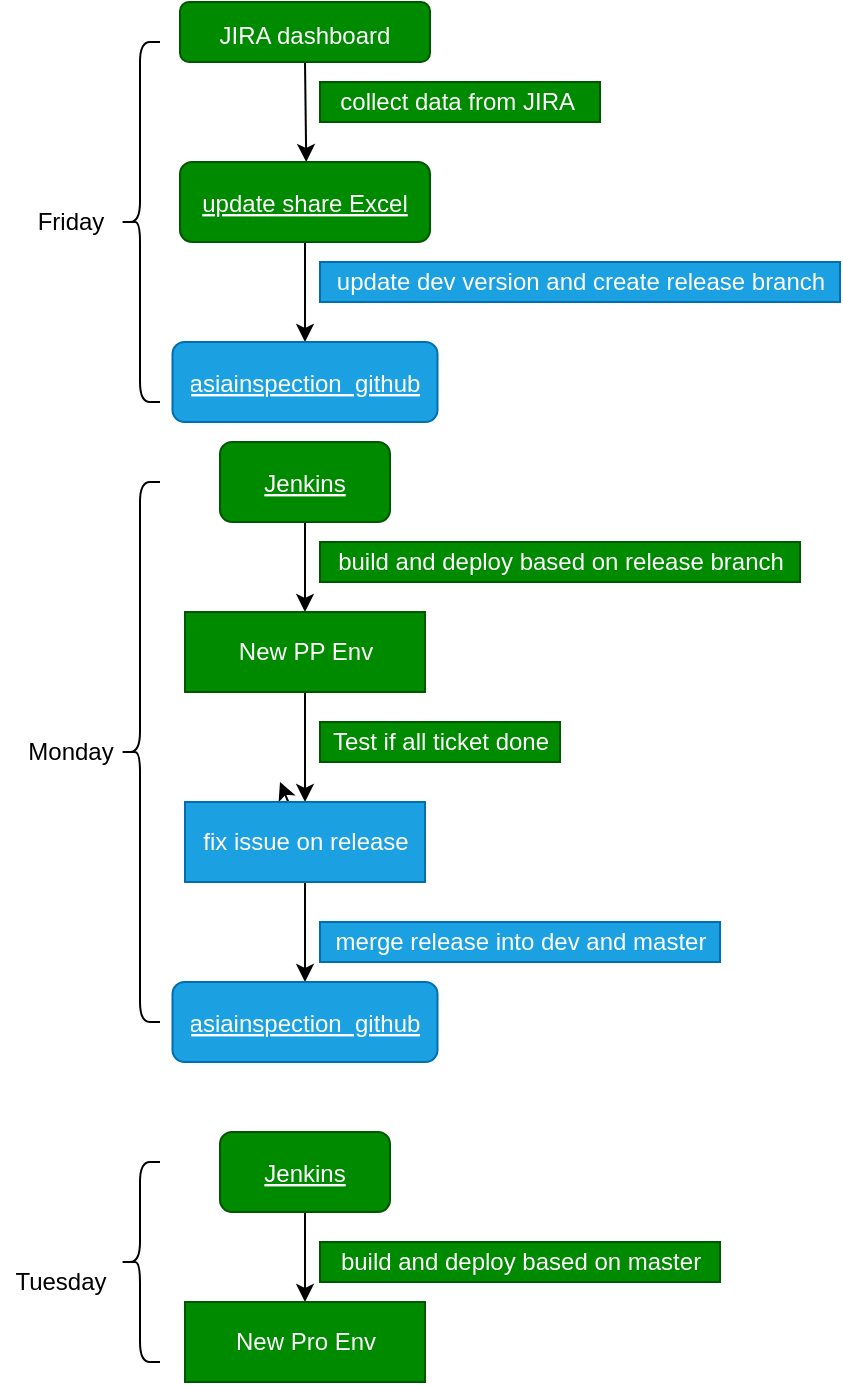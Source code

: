 <mxfile>
    <diagram id="C5RBs43oDa-KdzZeNtuy" name="Page-1">
        <mxGraphModel dx="1135" dy="790" grid="1" gridSize="10" guides="1" tooltips="1" connect="1" arrows="1" fold="1" page="1" pageScale="1" pageWidth="827" pageHeight="1169" math="0" shadow="0">
            <root>
                <mxCell id="WIyWlLk6GJQsqaUBKTNV-0"/>
                <mxCell id="WIyWlLk6GJQsqaUBKTNV-1" parent="WIyWlLk6GJQsqaUBKTNV-0"/>
                <mxCell id="8" style="edgeStyle=none;html=1;exitX=0.5;exitY=1;exitDx=0;exitDy=0;fillColor=none;entryX=0.505;entryY=0;entryDx=0;entryDy=0;entryPerimeter=0;" edge="1" parent="WIyWlLk6GJQsqaUBKTNV-1" source="6" target="11">
                    <mxGeometry relative="1" as="geometry">
                        <mxPoint x="223" y="110" as="targetPoint"/>
                    </mxGeometry>
                </mxCell>
                <mxCell id="1" value="" style="shape=curlyBracket;whiteSpace=wrap;html=1;rounded=1;" vertex="1" parent="WIyWlLk6GJQsqaUBKTNV-1">
                    <mxGeometry x="130" y="40" width="20" height="180" as="geometry"/>
                </mxCell>
                <UserObject label="JIRA dashboard" link="https://asiainspection.atlassian.net/jira/dashboards/12348" id="6">
                    <mxCell style="fontColor=#ffffff;fontStyle=4;rounded=1;overflow=hidden;spacing=10;fillColor=#008a00;strokeColor=#005700;" vertex="1" parent="WIyWlLk6GJQsqaUBKTNV-1">
                        <mxGeometry x="160" y="20" width="125" height="30" as="geometry"/>
                    </mxCell>
                </UserObject>
                <mxCell id="9" value="collect data from JIRA&amp;nbsp;" style="text;html=1;resizable=0;autosize=1;align=center;verticalAlign=middle;points=[];rounded=0;fillColor=#008a00;strokeColor=#005700;fontColor=#ffffff;" vertex="1" parent="WIyWlLk6GJQsqaUBKTNV-1">
                    <mxGeometry x="230" y="60" width="140" height="20" as="geometry"/>
                </mxCell>
                <mxCell id="12" style="edgeStyle=none;html=1;exitX=0.5;exitY=1;exitDx=0;exitDy=0;" edge="1" parent="WIyWlLk6GJQsqaUBKTNV-1" source="11" target="13">
                    <mxGeometry relative="1" as="geometry">
                        <mxPoint x="223" y="190" as="targetPoint"/>
                    </mxGeometry>
                </mxCell>
                <UserObject label="update share Excel" link="https://ainsp.sharepoint.com/:x:/r/sites/ITTeam/_layouts/15/doc2.aspx?sourcedoc=%7B51D5F657-60B8-40FD-BA66-24D1B1038D02%7D&amp;file=Release-Management.xlsx&amp;action=default&amp;mobileredirect=true&amp;cid=d3230fc7-dc86-4ffa-9802-c50024e59588&amp;isSPOFile=1" id="11">
                    <mxCell style="fontStyle=4;rounded=1;overflow=hidden;spacing=10;fillColor=#008a00;strokeColor=#005700;arcSize=15;fontColor=#ffffff;" vertex="1" parent="WIyWlLk6GJQsqaUBKTNV-1">
                        <mxGeometry x="160" y="100" width="125" height="40" as="geometry"/>
                    </mxCell>
                </UserObject>
                <UserObject label="asiainspection  github" linkTarget="_blank" link="https://github.com/asiainspection" id="13">
                    <mxCell style="fontColor=#ffffff;fontStyle=4;rounded=1;overflow=hidden;spacing=10;fillColor=#1ba1e2;strokeColor=#006EAF;" vertex="1" parent="WIyWlLk6GJQsqaUBKTNV-1">
                        <mxGeometry x="156.25" y="190" width="132.5" height="40" as="geometry"/>
                    </mxCell>
                </UserObject>
                <mxCell id="14" value="update dev version and create release branch" style="text;html=1;resizable=0;autosize=1;align=center;verticalAlign=middle;points=[];fillColor=#1ba1e2;strokeColor=#006EAF;rounded=0;fontColor=#ffffff;" vertex="1" parent="WIyWlLk6GJQsqaUBKTNV-1">
                    <mxGeometry x="230" y="150" width="260" height="20" as="geometry"/>
                </mxCell>
                <mxCell id="16" value="" style="shape=curlyBracket;whiteSpace=wrap;html=1;rounded=1;" vertex="1" parent="WIyWlLk6GJQsqaUBKTNV-1">
                    <mxGeometry x="130" y="260" width="20" height="270" as="geometry"/>
                </mxCell>
                <mxCell id="17" value="Monday" style="text;html=1;align=center;verticalAlign=middle;resizable=0;points=[];autosize=1;strokeColor=none;" vertex="1" parent="WIyWlLk6GJQsqaUBKTNV-1">
                    <mxGeometry x="75" y="385" width="60" height="20" as="geometry"/>
                </mxCell>
                <mxCell id="18" value="Friday&lt;br&gt;" style="text;html=1;align=center;verticalAlign=middle;resizable=0;points=[];autosize=1;strokeColor=none;" vertex="1" parent="WIyWlLk6GJQsqaUBKTNV-1">
                    <mxGeometry x="80" y="120" width="50" height="20" as="geometry"/>
                </mxCell>
                <mxCell id="21" style="edgeStyle=none;html=1;exitX=0.5;exitY=1;exitDx=0;exitDy=0;entryX=0.5;entryY=0;entryDx=0;entryDy=0;" edge="1" parent="WIyWlLk6GJQsqaUBKTNV-1" source="19" target="20">
                    <mxGeometry relative="1" as="geometry"/>
                </mxCell>
                <UserObject label="Jenkins" linkTarget="_blank" link="https://devops.qima.com/" id="19">
                    <mxCell style="fontColor=#ffffff;fontStyle=4;rounded=1;overflow=hidden;spacing=10;fillColor=#008a00;strokeColor=#005700;" vertex="1" parent="WIyWlLk6GJQsqaUBKTNV-1">
                        <mxGeometry x="180" y="240" width="85" height="40" as="geometry"/>
                    </mxCell>
                </UserObject>
                <mxCell id="25" style="edgeStyle=none;html=1;exitX=0.5;exitY=1;exitDx=0;exitDy=0;entryX=0.5;entryY=0;entryDx=0;entryDy=0;" edge="1" parent="WIyWlLk6GJQsqaUBKTNV-1" source="20" target="24">
                    <mxGeometry relative="1" as="geometry">
                        <mxPoint x="227" y="390" as="targetPoint"/>
                    </mxGeometry>
                </mxCell>
                <mxCell id="20" value="New PP Env" style="whiteSpace=wrap;html=1;fillColor=#008a00;strokeColor=#005700;fontColor=#ffffff;" vertex="1" parent="WIyWlLk6GJQsqaUBKTNV-1">
                    <mxGeometry x="162.5" y="325" width="120" height="40" as="geometry"/>
                </mxCell>
                <mxCell id="22" value="build and deploy based on release branch" style="text;html=1;align=center;verticalAlign=middle;resizable=0;points=[];autosize=1;strokeColor=#005700;fillColor=#008a00;fontColor=#ffffff;" vertex="1" parent="WIyWlLk6GJQsqaUBKTNV-1">
                    <mxGeometry x="230" y="290" width="240" height="20" as="geometry"/>
                </mxCell>
                <mxCell id="27" style="edgeStyle=none;html=1;" edge="1" parent="WIyWlLk6GJQsqaUBKTNV-1" source="24">
                    <mxGeometry relative="1" as="geometry">
                        <mxPoint x="210" y="410" as="targetPoint"/>
                    </mxGeometry>
                </mxCell>
                <mxCell id="32" style="edgeStyle=none;html=1;exitX=0.5;exitY=1;exitDx=0;exitDy=0;" edge="1" parent="WIyWlLk6GJQsqaUBKTNV-1" source="24" target="31">
                    <mxGeometry relative="1" as="geometry"/>
                </mxCell>
                <mxCell id="24" value="fix issue on release" style="whiteSpace=wrap;html=1;fillColor=#1ba1e2;strokeColor=#006EAF;fontColor=#ffffff;" vertex="1" parent="WIyWlLk6GJQsqaUBKTNV-1">
                    <mxGeometry x="162.5" y="420" width="120" height="40" as="geometry"/>
                </mxCell>
                <mxCell id="26" value="Test if all ticket done" style="text;html=1;align=center;verticalAlign=middle;resizable=0;points=[];autosize=1;strokeColor=#005700;fillColor=#008a00;fontColor=#ffffff;" vertex="1" parent="WIyWlLk6GJQsqaUBKTNV-1">
                    <mxGeometry x="230" y="380" width="120" height="20" as="geometry"/>
                </mxCell>
                <mxCell id="30" value="merge release into dev and master" style="text;html=1;align=center;verticalAlign=middle;resizable=0;points=[];autosize=1;strokeColor=#006EAF;fillColor=#1ba1e2;fontColor=#ffffff;" vertex="1" parent="WIyWlLk6GJQsqaUBKTNV-1">
                    <mxGeometry x="230" y="480" width="200" height="20" as="geometry"/>
                </mxCell>
                <UserObject label="asiainspection  github" linkTarget="_blank" link="https://github.com/asiainspection" id="31">
                    <mxCell style="fontColor=#ffffff;fontStyle=4;rounded=1;overflow=hidden;spacing=10;fillColor=#1ba1e2;strokeColor=#006EAF;" vertex="1" parent="WIyWlLk6GJQsqaUBKTNV-1">
                        <mxGeometry x="156.25" y="510" width="132.5" height="40" as="geometry"/>
                    </mxCell>
                </UserObject>
                <mxCell id="33" value="" style="shape=curlyBracket;whiteSpace=wrap;html=1;rounded=1;" vertex="1" parent="WIyWlLk6GJQsqaUBKTNV-1">
                    <mxGeometry x="130" y="600" width="20" height="100" as="geometry"/>
                </mxCell>
                <mxCell id="34" value="Tuesday" style="text;html=1;align=center;verticalAlign=middle;resizable=0;points=[];autosize=1;strokeColor=none;" vertex="1" parent="WIyWlLk6GJQsqaUBKTNV-1">
                    <mxGeometry x="70" y="650" width="60" height="20" as="geometry"/>
                </mxCell>
                <mxCell id="39" style="edgeStyle=none;html=1;exitX=0.5;exitY=1;exitDx=0;exitDy=0;" edge="1" parent="WIyWlLk6GJQsqaUBKTNV-1" source="37" target="38">
                    <mxGeometry relative="1" as="geometry"/>
                </mxCell>
                <UserObject label="Jenkins" linkTarget="_blank" link="https://devops.qima.com/" id="37">
                    <mxCell style="fontColor=#ffffff;fontStyle=4;rounded=1;overflow=hidden;spacing=10;fillColor=#008a00;strokeColor=#005700;" vertex="1" parent="WIyWlLk6GJQsqaUBKTNV-1">
                        <mxGeometry x="180" y="585" width="85" height="40" as="geometry"/>
                    </mxCell>
                </UserObject>
                <mxCell id="38" value="New Pro Env" style="whiteSpace=wrap;html=1;fillColor=#008a00;strokeColor=#005700;fontColor=#ffffff;" vertex="1" parent="WIyWlLk6GJQsqaUBKTNV-1">
                    <mxGeometry x="162.5" y="670" width="120" height="40" as="geometry"/>
                </mxCell>
                <mxCell id="40" value="build and deploy based on master" style="text;html=1;align=center;verticalAlign=middle;resizable=0;points=[];autosize=1;strokeColor=#005700;fillColor=#008a00;fontColor=#ffffff;" vertex="1" parent="WIyWlLk6GJQsqaUBKTNV-1">
                    <mxGeometry x="230" y="640" width="200" height="20" as="geometry"/>
                </mxCell>
            </root>
        </mxGraphModel>
    </diagram>
</mxfile>